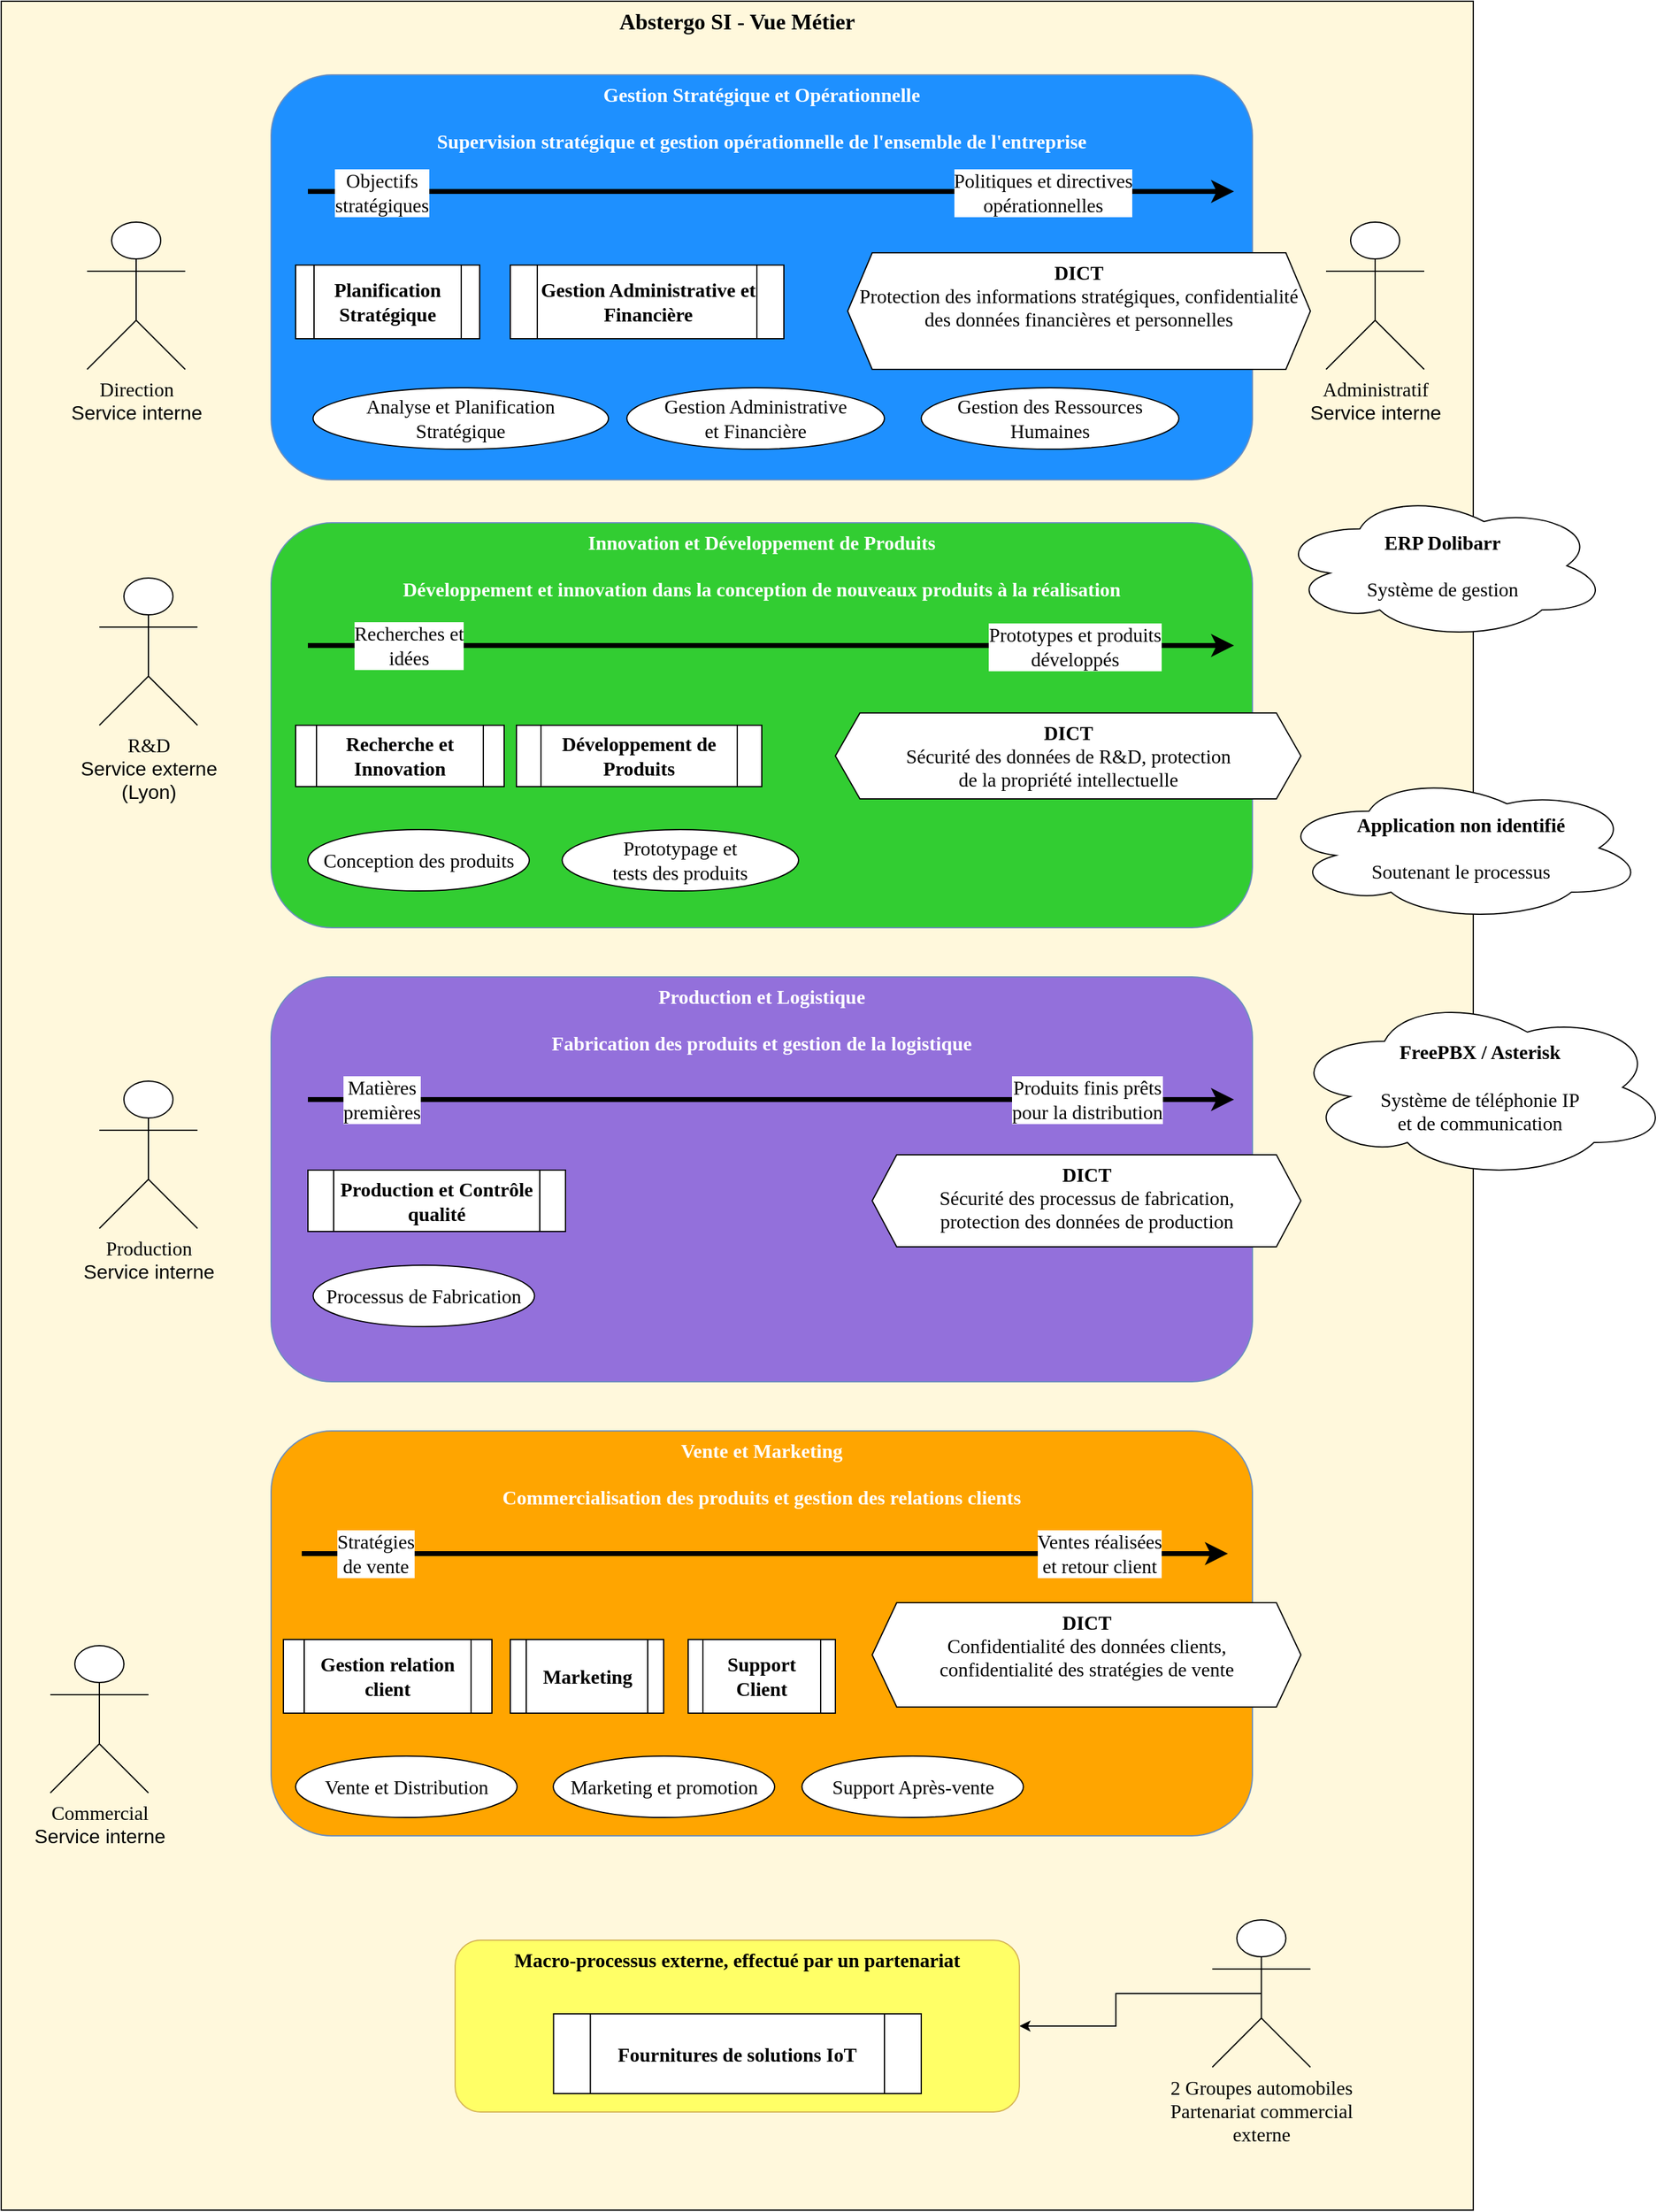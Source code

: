 <mxfile version="22.1.5" type="github">
  <diagram name="Page-1" id="gKZ3A1uF7MBAzuNkIEo6">
    <mxGraphModel dx="3217" dy="1243" grid="1" gridSize="10" guides="1" tooltips="1" connect="1" arrows="1" fold="1" page="1" pageScale="1" pageWidth="827" pageHeight="1169" math="0" shadow="0">
      <root>
        <mxCell id="0" />
        <mxCell id="1" parent="0" />
        <mxCell id="LAl0BLtn_dJEOHX90p5G-2" value="&lt;font size=&quot;1&quot;&gt;&lt;b style=&quot;font-size: 18px;&quot;&gt;Abstergo SI - Vue Métier&lt;/b&gt;&lt;/font&gt;" style="rounded=0;whiteSpace=wrap;html=1;verticalAlign=top;fillColor=#FFF8DC;fontFamily=Verdana;" vertex="1" parent="1">
          <mxGeometry x="-160" y="160" width="1200" height="1800" as="geometry" />
        </mxCell>
        <mxCell id="LAl0BLtn_dJEOHX90p5G-3" value="&lt;font style=&quot;font-size: 16px;&quot;&gt;Gestion Stratégique et Opérationnelle&lt;br style=&quot;font-size: 16px;&quot;&gt;&lt;br style=&quot;font-size: 16px;&quot;&gt;&lt;/font&gt;&lt;font style=&quot;font-size: 16px;&quot;&gt;Supervision stratégique et gestion opérationnelle de l&#39;ensemble de l&#39;entreprise&lt;font style=&quot;font-size: 16px;&quot;&gt;&lt;font style=&quot;font-size: 16px;&quot;&gt;&lt;br style=&quot;font-size: 16px;&quot;&gt;&lt;/font&gt;&lt;/font&gt;&lt;/font&gt;" style="rounded=1;whiteSpace=wrap;html=1;fillColor=#1E90FF;strokeColor=#6c8ebf;fontStyle=1;fontColor=#FFFFFF;verticalAlign=top;fontFamily=Verdana;fontSize=16;" vertex="1" parent="1">
          <mxGeometry x="60" y="220" width="800" height="330" as="geometry" />
        </mxCell>
        <mxCell id="LAl0BLtn_dJEOHX90p5G-4" value="&lt;font style=&quot;font-size: 16px;&quot;&gt;Innovation et Développement de Produits&lt;br style=&quot;font-size: 16px;&quot;&gt;&lt;br style=&quot;font-size: 16px;&quot;&gt;&lt;/font&gt;&lt;font style=&quot;font-size: 16px;&quot;&gt;Développement et &lt;font style=&quot;font-size: 16px;&quot;&gt;innovation &lt;/font&gt;&lt;font style=&quot;font-size: 16px;&quot;&gt;dans la conception de nouveaux produits à la réalisation&lt;/font&gt;&lt;font style=&quot;font-size: 16px;&quot;&gt;&lt;font style=&quot;font-size: 16px;&quot;&gt;&lt;br style=&quot;font-size: 16px;&quot;&gt;&lt;/font&gt;&lt;/font&gt;&lt;/font&gt;" style="rounded=1;whiteSpace=wrap;html=1;fillColor=#32CD32;strokeColor=#6c8ebf;fontStyle=1;fontColor=#FFFFFF;verticalAlign=top;fontFamily=Verdana;fontSize=16;" vertex="1" parent="1">
          <mxGeometry x="60" y="585" width="800" height="330" as="geometry" />
        </mxCell>
        <mxCell id="LAl0BLtn_dJEOHX90p5G-5" value="&lt;font style=&quot;font-size: 16px;&quot;&gt;Production et Logistique&lt;br style=&quot;font-size: 16px;&quot;&gt;&lt;br style=&quot;font-size: 16px;&quot;&gt;&lt;/font&gt;&lt;font style=&quot;font-size: 16px;&quot;&gt;Fabrication des produits et gestion de la logistique&lt;font style=&quot;font-size: 16px;&quot;&gt;&lt;font style=&quot;font-size: 16px;&quot;&gt;&lt;br style=&quot;font-size: 16px;&quot;&gt;&lt;/font&gt;&lt;/font&gt;&lt;/font&gt;" style="rounded=1;whiteSpace=wrap;html=1;fillColor=#9370DB;strokeColor=#6c8ebf;fontStyle=1;fontColor=#FFFFFF;verticalAlign=top;fontFamily=Verdana;fontSize=16;" vertex="1" parent="1">
          <mxGeometry x="60" y="955" width="800" height="330" as="geometry" />
        </mxCell>
        <mxCell id="LAl0BLtn_dJEOHX90p5G-6" value="&lt;font style=&quot;font-size: 16px;&quot;&gt;Vente et Marketing&lt;br&gt;&lt;br&gt;Commercialisation des produits et gestion des relations clients&lt;br&gt;&lt;/font&gt;" style="rounded=1;whiteSpace=wrap;html=1;fillColor=#FFA500;strokeColor=#6c8ebf;fontStyle=1;fontColor=#FFFFFF;verticalAlign=top;fontFamily=Verdana;fontSize=16;" vertex="1" parent="1">
          <mxGeometry x="60" y="1325" width="800" height="330" as="geometry" />
        </mxCell>
        <mxCell id="LAl0BLtn_dJEOHX90p5G-8" value="Planification Stratégique" style="shape=process;whiteSpace=wrap;html=1;fontStyle=1;fontSize=16;fontFamily=Verdana;" vertex="1" parent="1">
          <mxGeometry x="80" y="375" width="150" height="60" as="geometry" />
        </mxCell>
        <mxCell id="LAl0BLtn_dJEOHX90p5G-9" value="Gestion Administrative et Financière" style="shape=process;whiteSpace=wrap;html=1;fontSize=16;fontStyle=1;fontFamily=Verdana;" vertex="1" parent="1">
          <mxGeometry x="255" y="375" width="223" height="60" as="geometry" />
        </mxCell>
        <mxCell id="LAl0BLtn_dJEOHX90p5G-10" value="Recherche et Innovation" style="shape=process;whiteSpace=wrap;html=1;fontSize=16;fontStyle=1;fontFamily=Verdana;" vertex="1" parent="1">
          <mxGeometry x="80" y="750" width="170" height="50" as="geometry" />
        </mxCell>
        <mxCell id="LAl0BLtn_dJEOHX90p5G-11" value="Développement de Produits" style="shape=process;whiteSpace=wrap;html=1;fontSize=16;fontStyle=1;fontFamily=Verdana;" vertex="1" parent="1">
          <mxGeometry x="260" y="750" width="200" height="50" as="geometry" />
        </mxCell>
        <mxCell id="LAl0BLtn_dJEOHX90p5G-12" value="&lt;font style=&quot;font-size: 16px;&quot;&gt;&lt;b style=&quot;font-size: 16px;&quot;&gt;Production et Contrôle qualité&lt;/b&gt;&lt;/font&gt;" style="shape=process;whiteSpace=wrap;html=1;fontFamily=Verdana;fontSize=16;" vertex="1" parent="1">
          <mxGeometry x="90" y="1112.5" width="210" height="50" as="geometry" />
        </mxCell>
        <mxCell id="LAl0BLtn_dJEOHX90p5G-15" value="&lt;b&gt;Support Client&lt;/b&gt;" style="shape=process;whiteSpace=wrap;html=1;fontFamily=Verdana;fontSize=16;" vertex="1" parent="1">
          <mxGeometry x="400" y="1495" width="120" height="60" as="geometry" />
        </mxCell>
        <mxCell id="LAl0BLtn_dJEOHX90p5G-16" value="&lt;b&gt;Marketing&lt;/b&gt;" style="shape=process;whiteSpace=wrap;html=1;fontFamily=Verdana;fontSize=16;" vertex="1" parent="1">
          <mxGeometry x="255" y="1495" width="125" height="60" as="geometry" />
        </mxCell>
        <mxCell id="LAl0BLtn_dJEOHX90p5G-17" value="Analyse et Planification &#xa;Stratégique" style="ellipse;fontSize=16;fontFamily=Verdana;whiteSpace=wrap" vertex="1" parent="1">
          <mxGeometry x="94.25" y="475" width="240.75" height="50" as="geometry" />
        </mxCell>
        <mxCell id="LAl0BLtn_dJEOHX90p5G-18" value="Gestion Administrative &#xa;et Financière" style="ellipse;fontSize=16;whiteSpace=wrap;fontFamily=Verdana;" vertex="1" parent="1">
          <mxGeometry x="350" y="475" width="210" height="50" as="geometry" />
        </mxCell>
        <mxCell id="LAl0BLtn_dJEOHX90p5G-20" value="Gestion des Ressources Humaines" style="ellipse;fontSize=16;whiteSpace=wrap;fontFamily=Verdana;" vertex="1" parent="1">
          <mxGeometry x="590" y="475" width="210" height="50" as="geometry" />
        </mxCell>
        <mxCell id="LAl0BLtn_dJEOHX90p5G-22" value="&lt;font style=&quot;font-size: 16px;&quot;&gt;&lt;span style=&quot;font-size: 16px;&quot;&gt;Conception des produits&lt;/span&gt;&lt;/font&gt;" style="ellipse;whiteSpace=wrap;html=1;fontFamily=Verdana;fontSize=16;" vertex="1" parent="1">
          <mxGeometry x="90" y="835" width="180.5" height="50" as="geometry" />
        </mxCell>
        <mxCell id="LAl0BLtn_dJEOHX90p5G-23" value="&lt;font style=&quot;font-size: 16px;&quot;&gt;&lt;span style=&quot;font-size: 16px;&quot;&gt;Prototypage et &lt;br&gt;tests des produits&lt;/span&gt;&lt;/font&gt;" style="ellipse;whiteSpace=wrap;html=1;fontFamily=Verdana;fontSize=16;" vertex="1" parent="1">
          <mxGeometry x="297.25" y="835" width="192.75" height="50" as="geometry" />
        </mxCell>
        <mxCell id="LAl0BLtn_dJEOHX90p5G-25" value="&lt;font style=&quot;font-size: 16px;&quot;&gt;&lt;span style=&quot;font-size: 16px;&quot;&gt;Processus de Fabrication&lt;/span&gt;&lt;/font&gt;" style="ellipse;whiteSpace=wrap;html=1;fontFamily=Verdana;fontSize=16;" vertex="1" parent="1">
          <mxGeometry x="94.25" y="1190" width="180.5" height="50" as="geometry" />
        </mxCell>
        <mxCell id="LAl0BLtn_dJEOHX90p5G-30" value="" style="endArrow=classic;html=1;rounded=0;exitX=0.5;exitY=1;exitDx=0;exitDy=0;fontSize=16;strokeWidth=4;fontFamily=Verdana;" edge="1" parent="1">
          <mxGeometry relative="1" as="geometry">
            <mxPoint x="90" y="315" as="sourcePoint" />
            <mxPoint x="845" y="315" as="targetPoint" />
            <Array as="points">
              <mxPoint x="310" y="315" />
            </Array>
          </mxGeometry>
        </mxCell>
        <mxCell id="LAl0BLtn_dJEOHX90p5G-41" value="Politiques et directives &lt;br style=&quot;font-size: 16px;&quot;&gt;opérationnelles" style="edgeLabel;html=1;align=center;verticalAlign=middle;resizable=0;points=[];fontFamily=Verdana;fontSize=16;" vertex="1" connectable="0" parent="LAl0BLtn_dJEOHX90p5G-30">
          <mxGeometry x="0.501" y="-1" relative="1" as="geometry">
            <mxPoint x="32" as="offset" />
          </mxGeometry>
        </mxCell>
        <mxCell id="LAl0BLtn_dJEOHX90p5G-42" value="&lt;font style=&quot;font-size: 16px;&quot;&gt;Objectifs &lt;br style=&quot;font-size: 16px;&quot;&gt;stratégiques&lt;/font&gt;" style="edgeLabel;html=1;align=center;verticalAlign=middle;resizable=0;points=[];spacingTop=2;labelBorderColor=none;horizontal=1;fontFamily=Verdana;fontSize=16;" vertex="1" connectable="0" parent="LAl0BLtn_dJEOHX90p5G-30">
          <mxGeometry x="-0.895" relative="1" as="geometry">
            <mxPoint x="20" as="offset" />
          </mxGeometry>
        </mxCell>
        <mxCell id="LAl0BLtn_dJEOHX90p5G-43" value="&lt;font style=&quot;font-size: 16px;&quot;&gt;&lt;b style=&quot;font-size: 16px;&quot;&gt;DICT&lt;br style=&quot;font-size: 16px;&quot;&gt;&lt;/b&gt;Protection des informations stratégiques, confidentialité des données financières et personnelles&lt;br&gt;&lt;/font&gt;" style="shape=hexagon;perimeter=hexagonPerimeter2;whiteSpace=wrap;html=1;fixedSize=1;verticalAlign=top;fontFamily=Verdana;fontSize=16;" vertex="1" parent="1">
          <mxGeometry x="530" y="365" width="377.25" height="95" as="geometry" />
        </mxCell>
        <mxCell id="LAl0BLtn_dJEOHX90p5G-45" value="&lt;font style=&quot;font-size: 16px;&quot;&gt;&lt;b style=&quot;font-size: 16px;&quot;&gt;DICT&lt;br style=&quot;font-size: 16px;&quot;&gt;&lt;/b&gt;Sécurité des données de R&amp;amp;D, protection &lt;br style=&quot;font-size: 16px;&quot;&gt;de la propriété intellectuelle&lt;br style=&quot;font-size: 16px;&quot;&gt;&lt;/font&gt;" style="shape=hexagon;perimeter=hexagonPerimeter2;whiteSpace=wrap;html=1;fixedSize=1;verticalAlign=top;fontFamily=Verdana;fontSize=16;" vertex="1" parent="1">
          <mxGeometry x="520" y="740" width="379.5" height="70" as="geometry" />
        </mxCell>
        <mxCell id="LAl0BLtn_dJEOHX90p5G-55" value="" style="endArrow=classic;html=1;rounded=0;exitX=0.5;exitY=1;exitDx=0;exitDy=0;fontSize=16;strokeWidth=4;fontFamily=Verdana;" edge="1" parent="1">
          <mxGeometry relative="1" as="geometry">
            <mxPoint x="90" y="1055" as="sourcePoint" />
            <mxPoint x="845" y="1055" as="targetPoint" />
          </mxGeometry>
        </mxCell>
        <mxCell id="LAl0BLtn_dJEOHX90p5G-56" value="Produits finis prêts&lt;br style=&quot;font-size: 16px;&quot;&gt;pour la distribution" style="edgeLabel;html=1;align=center;verticalAlign=middle;resizable=0;points=[];fontFamily=Verdana;fontSize=16;" vertex="1" connectable="0" parent="LAl0BLtn_dJEOHX90p5G-55">
          <mxGeometry x="0.501" y="-1" relative="1" as="geometry">
            <mxPoint x="68" y="-1" as="offset" />
          </mxGeometry>
        </mxCell>
        <mxCell id="LAl0BLtn_dJEOHX90p5G-57" value="Matières &lt;br style=&quot;font-size: 16px;&quot;&gt;premières" style="edgeLabel;html=1;align=center;verticalAlign=middle;resizable=0;points=[];fontFamily=Verdana;fontSize=16;" vertex="1" connectable="0" parent="LAl0BLtn_dJEOHX90p5G-55">
          <mxGeometry x="-0.895" relative="1" as="geometry">
            <mxPoint x="20" as="offset" />
          </mxGeometry>
        </mxCell>
        <mxCell id="LAl0BLtn_dJEOHX90p5G-58" value="&lt;font style=&quot;font-size: 16px;&quot;&gt;&lt;b style=&quot;font-size: 16px;&quot;&gt;DICT&lt;br style=&quot;font-size: 16px;&quot;&gt;&lt;/b&gt;Sécurité des processus de fabrication, &lt;br&gt;protection des données de production&lt;br style=&quot;font-size: 16px;&quot;&gt;&lt;/font&gt;" style="shape=hexagon;perimeter=hexagonPerimeter2;whiteSpace=wrap;html=1;fixedSize=1;verticalAlign=top;fontFamily=Verdana;fontSize=16;" vertex="1" parent="1">
          <mxGeometry x="550" y="1100" width="349.5" height="75" as="geometry" />
        </mxCell>
        <mxCell id="LAl0BLtn_dJEOHX90p5G-49" value="" style="endArrow=classic;html=1;rounded=0;exitX=0.5;exitY=1;exitDx=0;exitDy=0;fontSize=16;strokeWidth=4;fontFamily=Verdana;" edge="1" parent="1">
          <mxGeometry relative="1" as="geometry">
            <mxPoint x="90" y="685" as="sourcePoint" />
            <mxPoint x="845" y="685" as="targetPoint" />
            <Array as="points">
              <mxPoint x="353" y="685" />
            </Array>
          </mxGeometry>
        </mxCell>
        <mxCell id="LAl0BLtn_dJEOHX90p5G-50" value="Prototypes et produits&lt;br style=&quot;font-size: 16px;&quot;&gt;développés" style="edgeLabel;html=1;align=center;verticalAlign=middle;resizable=0;points=[];fontFamily=Verdana;fontSize=16;" vertex="1" connectable="0" parent="LAl0BLtn_dJEOHX90p5G-49">
          <mxGeometry x="0.501" y="-1" relative="1" as="geometry">
            <mxPoint x="58" as="offset" />
          </mxGeometry>
        </mxCell>
        <mxCell id="LAl0BLtn_dJEOHX90p5G-51" value="Recherches et&lt;br style=&quot;font-size: 16px;&quot;&gt;idées" style="edgeLabel;html=1;align=center;verticalAlign=middle;resizable=0;points=[];fontFamily=Verdana;fontSize=16;" vertex="1" connectable="0" parent="LAl0BLtn_dJEOHX90p5G-49">
          <mxGeometry x="-0.895" relative="1" as="geometry">
            <mxPoint x="42" as="offset" />
          </mxGeometry>
        </mxCell>
        <mxCell id="LAl0BLtn_dJEOHX90p5G-66" value="" style="endArrow=classic;html=1;rounded=0;exitX=0.5;exitY=1;exitDx=0;exitDy=0;fontSize=16;strokeWidth=4;fontFamily=Verdana;" edge="1" parent="1">
          <mxGeometry relative="1" as="geometry">
            <mxPoint x="85" y="1425" as="sourcePoint" />
            <mxPoint x="840" y="1425" as="targetPoint" />
          </mxGeometry>
        </mxCell>
        <mxCell id="LAl0BLtn_dJEOHX90p5G-67" value="Ventes réalisées &lt;br&gt;et retour client" style="edgeLabel;html=1;align=center;verticalAlign=middle;resizable=0;points=[];fontFamily=Verdana;fontSize=16;" vertex="1" connectable="0" parent="LAl0BLtn_dJEOHX90p5G-66">
          <mxGeometry x="0.501" y="-1" relative="1" as="geometry">
            <mxPoint x="83" y="-1" as="offset" />
          </mxGeometry>
        </mxCell>
        <mxCell id="LAl0BLtn_dJEOHX90p5G-68" value="Stratégies &lt;br&gt;de vente" style="edgeLabel;html=1;align=center;verticalAlign=middle;resizable=0;points=[];fontFamily=Verdana;fontSize=16;" vertex="1" connectable="0" parent="LAl0BLtn_dJEOHX90p5G-66">
          <mxGeometry x="-0.895" relative="1" as="geometry">
            <mxPoint x="20" as="offset" />
          </mxGeometry>
        </mxCell>
        <mxCell id="LAl0BLtn_dJEOHX90p5G-69" value="&lt;font style=&quot;font-size: 16px;&quot;&gt;&lt;b style=&quot;font-size: 16px;&quot;&gt;DICT&lt;br style=&quot;font-size: 16px;&quot;&gt;&lt;/b&gt;Confidentialité des données clients,&lt;br&gt;&lt;/font&gt;&lt;div&gt;&lt;font style=&quot;font-size: 16px;&quot;&gt;confidentialité des stratégies de vente&lt;/font&gt;&lt;/div&gt;&lt;div&gt;&lt;font style=&quot;font-size: 16px;&quot;&gt;&lt;br&gt;&lt;/font&gt;&lt;/div&gt;" style="shape=hexagon;perimeter=hexagonPerimeter2;whiteSpace=wrap;html=1;fixedSize=1;verticalAlign=top;fontFamily=Verdana;fontSize=16;" vertex="1" parent="1">
          <mxGeometry x="550" y="1465" width="349.5" height="85" as="geometry" />
        </mxCell>
        <mxCell id="LAl0BLtn_dJEOHX90p5G-73" value="&lt;font style=&quot;font-size: 16px;&quot; face=&quot;Verdana&quot;&gt;Direction&lt;/font&gt;&lt;br&gt;&lt;font style=&quot;font-size: 16px;&quot;&gt;Service interne&lt;/font&gt;" style="shape=umlActor;verticalLabelPosition=bottom;verticalAlign=top;html=1;outlineConnect=0;" vertex="1" parent="1">
          <mxGeometry x="-90" y="340" width="80" height="120" as="geometry" />
        </mxCell>
        <mxCell id="LAl0BLtn_dJEOHX90p5G-76" value="&lt;font style=&quot;font-size: 16px;&quot; face=&quot;Verdana&quot;&gt;Administratif&lt;/font&gt;&lt;br&gt;&lt;font style=&quot;font-size: 16px;&quot;&gt;Service interne&lt;/font&gt;" style="shape=umlActor;verticalLabelPosition=bottom;verticalAlign=top;html=1;outlineConnect=0;" vertex="1" parent="1">
          <mxGeometry x="920" y="340" width="80" height="120" as="geometry" />
        </mxCell>
        <mxCell id="LAl0BLtn_dJEOHX90p5G-96" style="edgeStyle=orthogonalEdgeStyle;rounded=0;orthogonalLoop=1;jettySize=auto;html=1;exitX=0.5;exitY=0.5;exitDx=0;exitDy=0;exitPerimeter=0;entryX=1;entryY=0.5;entryDx=0;entryDy=0;" edge="1" parent="1" source="LAl0BLtn_dJEOHX90p5G-77" target="LAl0BLtn_dJEOHX90p5G-92">
          <mxGeometry relative="1" as="geometry" />
        </mxCell>
        <mxCell id="LAl0BLtn_dJEOHX90p5G-77" value="&lt;font face=&quot;Verdana&quot; style=&quot;font-size: 16px;&quot;&gt;2 &lt;font style=&quot;font-size: 16px;&quot;&gt;Groupes automobiles&lt;br&gt;Partenariat commercial &lt;br&gt;externe&lt;br&gt;&lt;/font&gt;&lt;/font&gt;" style="shape=umlActor;verticalLabelPosition=bottom;verticalAlign=top;html=1;outlineConnect=0;" vertex="1" parent="1">
          <mxGeometry x="827.25" y="1723.5" width="80" height="120" as="geometry" />
        </mxCell>
        <mxCell id="LAl0BLtn_dJEOHX90p5G-78" value="&lt;font style=&quot;font-size: 16px;&quot; face=&quot;Verdana&quot;&gt;R&amp;amp;D&lt;/font&gt;&lt;br&gt;&lt;font style=&quot;font-size: 16px;&quot;&gt;Service externe&lt;br&gt;(Lyon)&lt;br&gt;&lt;/font&gt;" style="shape=umlActor;verticalLabelPosition=bottom;verticalAlign=top;html=1;outlineConnect=0;" vertex="1" parent="1">
          <mxGeometry x="-80" y="630" width="80" height="120" as="geometry" />
        </mxCell>
        <mxCell id="LAl0BLtn_dJEOHX90p5G-79" value="&lt;font style=&quot;font-size: 16px;&quot; face=&quot;Verdana&quot;&gt;Production&lt;/font&gt;&lt;font style=&quot;font-size: 16px;&quot;&gt;&lt;br&gt;Service interne&lt;/font&gt;" style="shape=umlActor;verticalLabelPosition=bottom;verticalAlign=top;html=1;outlineConnect=0;" vertex="1" parent="1">
          <mxGeometry x="-80" y="1040" width="80" height="120" as="geometry" />
        </mxCell>
        <mxCell id="LAl0BLtn_dJEOHX90p5G-83" value="&lt;b&gt;Gestion relation client&lt;/b&gt;" style="shape=process;whiteSpace=wrap;html=1;fontFamily=Verdana;fontSize=16;" vertex="1" parent="1">
          <mxGeometry x="70" y="1495" width="170" height="60" as="geometry" />
        </mxCell>
        <mxCell id="LAl0BLtn_dJEOHX90p5G-84" value="Vente et Distribution" style="ellipse;whiteSpace=wrap;html=1;fontFamily=Verdana;fontSize=16;" vertex="1" parent="1">
          <mxGeometry x="80" y="1590" width="180.5" height="50" as="geometry" />
        </mxCell>
        <mxCell id="LAl0BLtn_dJEOHX90p5G-85" value="Marketing et promotion" style="ellipse;whiteSpace=wrap;html=1;fontFamily=Verdana;fontSize=16;" vertex="1" parent="1">
          <mxGeometry x="290" y="1590" width="180.5" height="50" as="geometry" />
        </mxCell>
        <mxCell id="LAl0BLtn_dJEOHX90p5G-86" value="Support Après-vente" style="ellipse;whiteSpace=wrap;html=1;fontFamily=Verdana;fontSize=16;" vertex="1" parent="1">
          <mxGeometry x="492.75" y="1590" width="180.5" height="50" as="geometry" />
        </mxCell>
        <mxCell id="LAl0BLtn_dJEOHX90p5G-88" value="&lt;font face=&quot;Verdana&quot; style=&quot;font-size: 16px;&quot;&gt;&lt;b&gt;ERP Dolibarr&lt;br&gt;&lt;/b&gt;&lt;br&gt;Système de gestion&lt;/font&gt;" style="ellipse;shape=cloud;whiteSpace=wrap;html=1;" vertex="1" parent="1">
          <mxGeometry x="880" y="560" width="270" height="120" as="geometry" />
        </mxCell>
        <mxCell id="LAl0BLtn_dJEOHX90p5G-89" value="&lt;font style=&quot;font-size: 16px;&quot; face=&quot;Verdana&quot;&gt;&lt;b&gt;Application non identifié&lt;br&gt;&lt;br&gt;&lt;/b&gt;Soutenant le processus&lt;b&gt;&lt;br&gt;&lt;/b&gt;&lt;/font&gt;" style="ellipse;shape=cloud;whiteSpace=wrap;html=1;" vertex="1" parent="1">
          <mxGeometry x="880" y="790" width="300" height="120" as="geometry" />
        </mxCell>
        <mxCell id="LAl0BLtn_dJEOHX90p5G-91" value="&lt;font style=&quot;font-size: 16px;&quot; face=&quot;Verdana&quot;&gt;Commercial&lt;/font&gt;&lt;br&gt;&lt;font style=&quot;font-size: 16px;&quot;&gt;Service interne&lt;/font&gt;" style="shape=umlActor;verticalLabelPosition=bottom;verticalAlign=top;html=1;outlineConnect=0;" vertex="1" parent="1">
          <mxGeometry x="-120" y="1500" width="80" height="120" as="geometry" />
        </mxCell>
        <mxCell id="LAl0BLtn_dJEOHX90p5G-92" value="Macro-processus externe, effectué par un partenariat " style="rounded=1;whiteSpace=wrap;html=1;fillColor=#FFFF66;strokeColor=#d6b656;fontStyle=1;verticalAlign=top;fontFamily=Verdana;fontSize=16;" vertex="1" parent="1">
          <mxGeometry x="210" y="1740" width="460" height="140" as="geometry" />
        </mxCell>
        <mxCell id="LAl0BLtn_dJEOHX90p5G-94" value="&lt;b&gt;Fournitures de solutions IoT&lt;br&gt;&lt;/b&gt;" style="shape=process;whiteSpace=wrap;html=1;fontFamily=Verdana;fontSize=16;" vertex="1" parent="1">
          <mxGeometry x="290.25" y="1800" width="299.75" height="65" as="geometry" />
        </mxCell>
        <mxCell id="LAl0BLtn_dJEOHX90p5G-97" value="&lt;font face=&quot;Verdana&quot; style=&quot;font-size: 16px;&quot;&gt;&lt;b&gt;FreePBX / Asterisk&lt;br&gt;&lt;/b&gt;&lt;br&gt;Système de téléphonie IP &lt;br&gt;et de communication&lt;br&gt;&lt;/font&gt;" style="ellipse;shape=cloud;whiteSpace=wrap;html=1;" vertex="1" parent="1">
          <mxGeometry x="890" y="970" width="310.5" height="150" as="geometry" />
        </mxCell>
      </root>
    </mxGraphModel>
  </diagram>
</mxfile>
